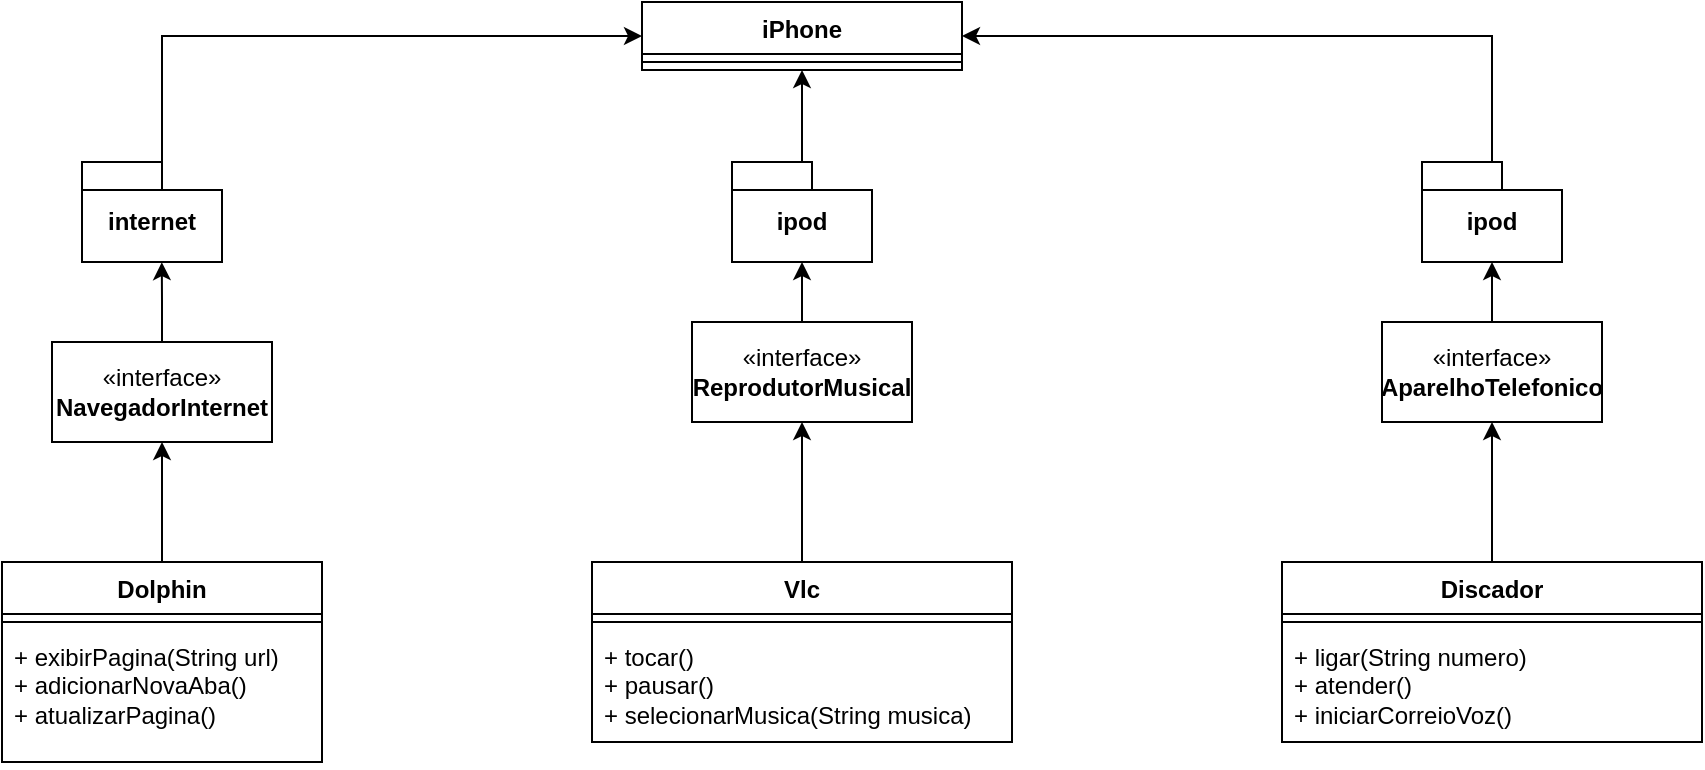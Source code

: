 <mxfile version="24.5.5" type="device">
  <diagram name="Page-1" id="e7e014a7-5840-1c2e-5031-d8a46d1fe8dd">
    <mxGraphModel dx="989" dy="527" grid="1" gridSize="10" guides="1" tooltips="1" connect="1" arrows="1" fold="1" page="1" pageScale="1" pageWidth="1169" pageHeight="826" background="none" math="0" shadow="0">
      <root>
        <mxCell id="0" />
        <mxCell id="1" parent="0" />
        <mxCell id="2osVhkvkHZT5XVAxjwm4-41" value="&lt;div&gt;iPhone&lt;/div&gt;" style="swimlane;fontStyle=1;align=center;verticalAlign=top;childLayout=stackLayout;horizontal=1;startSize=26;horizontalStack=0;resizeParent=1;resizeParentMax=0;resizeLast=0;collapsible=1;marginBottom=0;whiteSpace=wrap;html=1;" vertex="1" parent="1">
          <mxGeometry x="480" y="80" width="160" height="34" as="geometry" />
        </mxCell>
        <mxCell id="2osVhkvkHZT5XVAxjwm4-43" value="" style="line;strokeWidth=1;fillColor=none;align=left;verticalAlign=middle;spacingTop=-1;spacingLeft=3;spacingRight=3;rotatable=0;labelPosition=right;points=[];portConstraint=eastwest;strokeColor=inherit;" vertex="1" parent="2osVhkvkHZT5XVAxjwm4-41">
          <mxGeometry y="26" width="160" height="8" as="geometry" />
        </mxCell>
        <mxCell id="2osVhkvkHZT5XVAxjwm4-69" style="edgeStyle=orthogonalEdgeStyle;rounded=0;orthogonalLoop=1;jettySize=auto;html=1;entryX=0;entryY=0.5;entryDx=0;entryDy=0;" edge="1" parent="1" source="2osVhkvkHZT5XVAxjwm4-45" target="2osVhkvkHZT5XVAxjwm4-41">
          <mxGeometry relative="1" as="geometry">
            <Array as="points">
              <mxPoint x="240" y="97" />
            </Array>
          </mxGeometry>
        </mxCell>
        <mxCell id="2osVhkvkHZT5XVAxjwm4-45" value="&lt;div&gt;internet&lt;/div&gt;" style="shape=folder;fontStyle=1;spacingTop=10;tabWidth=40;tabHeight=14;tabPosition=left;html=1;whiteSpace=wrap;" vertex="1" parent="1">
          <mxGeometry x="200" y="160" width="70" height="50" as="geometry" />
        </mxCell>
        <mxCell id="2osVhkvkHZT5XVAxjwm4-46" value="«interface»&lt;br&gt;&lt;div&gt;&lt;b&gt;NavegadorInternet&lt;/b&gt;&lt;/div&gt;" style="html=1;whiteSpace=wrap;" vertex="1" parent="1">
          <mxGeometry x="185" y="250" width="110" height="50" as="geometry" />
        </mxCell>
        <mxCell id="2osVhkvkHZT5XVAxjwm4-65" style="edgeStyle=orthogonalEdgeStyle;rounded=0;orthogonalLoop=1;jettySize=auto;html=1;entryX=0.5;entryY=1;entryDx=0;entryDy=0;" edge="1" parent="1" source="2osVhkvkHZT5XVAxjwm4-51" target="2osVhkvkHZT5XVAxjwm4-46">
          <mxGeometry relative="1" as="geometry" />
        </mxCell>
        <mxCell id="2osVhkvkHZT5XVAxjwm4-51" value="Dolphin" style="swimlane;fontStyle=1;align=center;verticalAlign=top;childLayout=stackLayout;horizontal=1;startSize=26;horizontalStack=0;resizeParent=1;resizeParentMax=0;resizeLast=0;collapsible=1;marginBottom=0;whiteSpace=wrap;html=1;" vertex="1" parent="1">
          <mxGeometry x="160" y="360" width="160" height="100" as="geometry" />
        </mxCell>
        <mxCell id="2osVhkvkHZT5XVAxjwm4-53" value="" style="line;strokeWidth=1;fillColor=none;align=left;verticalAlign=middle;spacingTop=-1;spacingLeft=3;spacingRight=3;rotatable=0;labelPosition=right;points=[];portConstraint=eastwest;strokeColor=inherit;" vertex="1" parent="2osVhkvkHZT5XVAxjwm4-51">
          <mxGeometry y="26" width="160" height="8" as="geometry" />
        </mxCell>
        <mxCell id="2osVhkvkHZT5XVAxjwm4-54" value="+ exibirPagina(String url)&lt;br&gt;  + adicionarNovaAba()&lt;br&gt;  + atualizarPagina()" style="text;strokeColor=none;fillColor=none;align=left;verticalAlign=top;spacingLeft=4;spacingRight=4;overflow=hidden;rotatable=0;points=[[0,0.5],[1,0.5]];portConstraint=eastwest;whiteSpace=wrap;html=1;" vertex="1" parent="2osVhkvkHZT5XVAxjwm4-51">
          <mxGeometry y="34" width="160" height="66" as="geometry" />
        </mxCell>
        <mxCell id="2osVhkvkHZT5XVAxjwm4-73" style="edgeStyle=orthogonalEdgeStyle;rounded=0;orthogonalLoop=1;jettySize=auto;html=1;entryX=0.5;entryY=1;entryDx=0;entryDy=0;" edge="1" parent="1" source="2osVhkvkHZT5XVAxjwm4-55" target="2osVhkvkHZT5XVAxjwm4-41">
          <mxGeometry relative="1" as="geometry" />
        </mxCell>
        <mxCell id="2osVhkvkHZT5XVAxjwm4-55" value="&lt;div&gt;ipod&lt;/div&gt;" style="shape=folder;fontStyle=1;spacingTop=10;tabWidth=40;tabHeight=14;tabPosition=left;html=1;whiteSpace=wrap;" vertex="1" parent="1">
          <mxGeometry x="525" y="160" width="70" height="50" as="geometry" />
        </mxCell>
        <mxCell id="2osVhkvkHZT5XVAxjwm4-56" value="«interface»&lt;br&gt;&lt;b&gt;ReprodutorMusical&lt;/b&gt;" style="html=1;whiteSpace=wrap;" vertex="1" parent="1">
          <mxGeometry x="505" y="240" width="110" height="50" as="geometry" />
        </mxCell>
        <mxCell id="2osVhkvkHZT5XVAxjwm4-71" style="edgeStyle=orthogonalEdgeStyle;rounded=0;orthogonalLoop=1;jettySize=auto;html=1;entryX=0.5;entryY=1;entryDx=0;entryDy=0;" edge="1" parent="1" source="2osVhkvkHZT5XVAxjwm4-57" target="2osVhkvkHZT5XVAxjwm4-56">
          <mxGeometry relative="1" as="geometry" />
        </mxCell>
        <mxCell id="2osVhkvkHZT5XVAxjwm4-57" value="Vlc" style="swimlane;fontStyle=1;align=center;verticalAlign=top;childLayout=stackLayout;horizontal=1;startSize=26;horizontalStack=0;resizeParent=1;resizeParentMax=0;resizeLast=0;collapsible=1;marginBottom=0;whiteSpace=wrap;html=1;" vertex="1" parent="1">
          <mxGeometry x="455" y="360" width="210" height="90" as="geometry" />
        </mxCell>
        <mxCell id="2osVhkvkHZT5XVAxjwm4-58" value="" style="line;strokeWidth=1;fillColor=none;align=left;verticalAlign=middle;spacingTop=-1;spacingLeft=3;spacingRight=3;rotatable=0;labelPosition=right;points=[];portConstraint=eastwest;strokeColor=inherit;" vertex="1" parent="2osVhkvkHZT5XVAxjwm4-57">
          <mxGeometry y="26" width="210" height="8" as="geometry" />
        </mxCell>
        <mxCell id="2osVhkvkHZT5XVAxjwm4-59" value="+ tocar()&lt;br&gt;+ pausar()&lt;br&gt;  + selecionarMusica(String musica)" style="text;strokeColor=none;fillColor=none;align=left;verticalAlign=top;spacingLeft=4;spacingRight=4;overflow=hidden;rotatable=0;points=[[0,0.5],[1,0.5]];portConstraint=eastwest;whiteSpace=wrap;html=1;" vertex="1" parent="2osVhkvkHZT5XVAxjwm4-57">
          <mxGeometry y="34" width="210" height="56" as="geometry" />
        </mxCell>
        <mxCell id="2osVhkvkHZT5XVAxjwm4-76" style="edgeStyle=orthogonalEdgeStyle;rounded=0;orthogonalLoop=1;jettySize=auto;html=1;entryX=1;entryY=0.5;entryDx=0;entryDy=0;" edge="1" parent="1" source="2osVhkvkHZT5XVAxjwm4-60" target="2osVhkvkHZT5XVAxjwm4-41">
          <mxGeometry relative="1" as="geometry">
            <Array as="points">
              <mxPoint x="905" y="97" />
            </Array>
          </mxGeometry>
        </mxCell>
        <mxCell id="2osVhkvkHZT5XVAxjwm4-60" value="&lt;div&gt;ipod&lt;/div&gt;" style="shape=folder;fontStyle=1;spacingTop=10;tabWidth=40;tabHeight=14;tabPosition=left;html=1;whiteSpace=wrap;" vertex="1" parent="1">
          <mxGeometry x="870" y="160" width="70" height="50" as="geometry" />
        </mxCell>
        <mxCell id="2osVhkvkHZT5XVAxjwm4-61" value="«interface»&lt;br&gt;&lt;b&gt;AparelhoTelefonico&lt;/b&gt;" style="html=1;whiteSpace=wrap;" vertex="1" parent="1">
          <mxGeometry x="850" y="240" width="110" height="50" as="geometry" />
        </mxCell>
        <mxCell id="2osVhkvkHZT5XVAxjwm4-74" style="edgeStyle=orthogonalEdgeStyle;rounded=0;orthogonalLoop=1;jettySize=auto;html=1;entryX=0.5;entryY=1;entryDx=0;entryDy=0;" edge="1" parent="1" source="2osVhkvkHZT5XVAxjwm4-62" target="2osVhkvkHZT5XVAxjwm4-61">
          <mxGeometry relative="1" as="geometry" />
        </mxCell>
        <mxCell id="2osVhkvkHZT5XVAxjwm4-62" value="Discador" style="swimlane;fontStyle=1;align=center;verticalAlign=top;childLayout=stackLayout;horizontal=1;startSize=26;horizontalStack=0;resizeParent=1;resizeParentMax=0;resizeLast=0;collapsible=1;marginBottom=0;whiteSpace=wrap;html=1;" vertex="1" parent="1">
          <mxGeometry x="800" y="360" width="210" height="90" as="geometry" />
        </mxCell>
        <mxCell id="2osVhkvkHZT5XVAxjwm4-63" value="" style="line;strokeWidth=1;fillColor=none;align=left;verticalAlign=middle;spacingTop=-1;spacingLeft=3;spacingRight=3;rotatable=0;labelPosition=right;points=[];portConstraint=eastwest;strokeColor=inherit;" vertex="1" parent="2osVhkvkHZT5XVAxjwm4-62">
          <mxGeometry y="26" width="210" height="8" as="geometry" />
        </mxCell>
        <mxCell id="2osVhkvkHZT5XVAxjwm4-64" value="&lt;div&gt;+ ligar(String numero)&amp;nbsp;&lt;/div&gt;&lt;div&gt;+ atender()&amp;nbsp;&lt;/div&gt;&lt;div&gt;+ iniciarCorreioVoz()&lt;/div&gt;" style="text;strokeColor=none;fillColor=none;align=left;verticalAlign=top;spacingLeft=4;spacingRight=4;overflow=hidden;rotatable=0;points=[[0,0.5],[1,0.5]];portConstraint=eastwest;whiteSpace=wrap;html=1;" vertex="1" parent="2osVhkvkHZT5XVAxjwm4-62">
          <mxGeometry y="34" width="210" height="56" as="geometry" />
        </mxCell>
        <mxCell id="2osVhkvkHZT5XVAxjwm4-68" style="edgeStyle=orthogonalEdgeStyle;rounded=0;orthogonalLoop=1;jettySize=auto;html=1;entryX=0.57;entryY=1.002;entryDx=0;entryDy=0;entryPerimeter=0;" edge="1" parent="1" source="2osVhkvkHZT5XVAxjwm4-46" target="2osVhkvkHZT5XVAxjwm4-45">
          <mxGeometry relative="1" as="geometry" />
        </mxCell>
        <mxCell id="2osVhkvkHZT5XVAxjwm4-72" style="edgeStyle=orthogonalEdgeStyle;rounded=0;orthogonalLoop=1;jettySize=auto;html=1;entryX=0.5;entryY=1;entryDx=0;entryDy=0;entryPerimeter=0;" edge="1" parent="1" source="2osVhkvkHZT5XVAxjwm4-56" target="2osVhkvkHZT5XVAxjwm4-55">
          <mxGeometry relative="1" as="geometry" />
        </mxCell>
        <mxCell id="2osVhkvkHZT5XVAxjwm4-75" style="edgeStyle=orthogonalEdgeStyle;rounded=0;orthogonalLoop=1;jettySize=auto;html=1;entryX=0.5;entryY=1;entryDx=0;entryDy=0;entryPerimeter=0;" edge="1" parent="1" source="2osVhkvkHZT5XVAxjwm4-61" target="2osVhkvkHZT5XVAxjwm4-60">
          <mxGeometry relative="1" as="geometry" />
        </mxCell>
      </root>
    </mxGraphModel>
  </diagram>
</mxfile>
